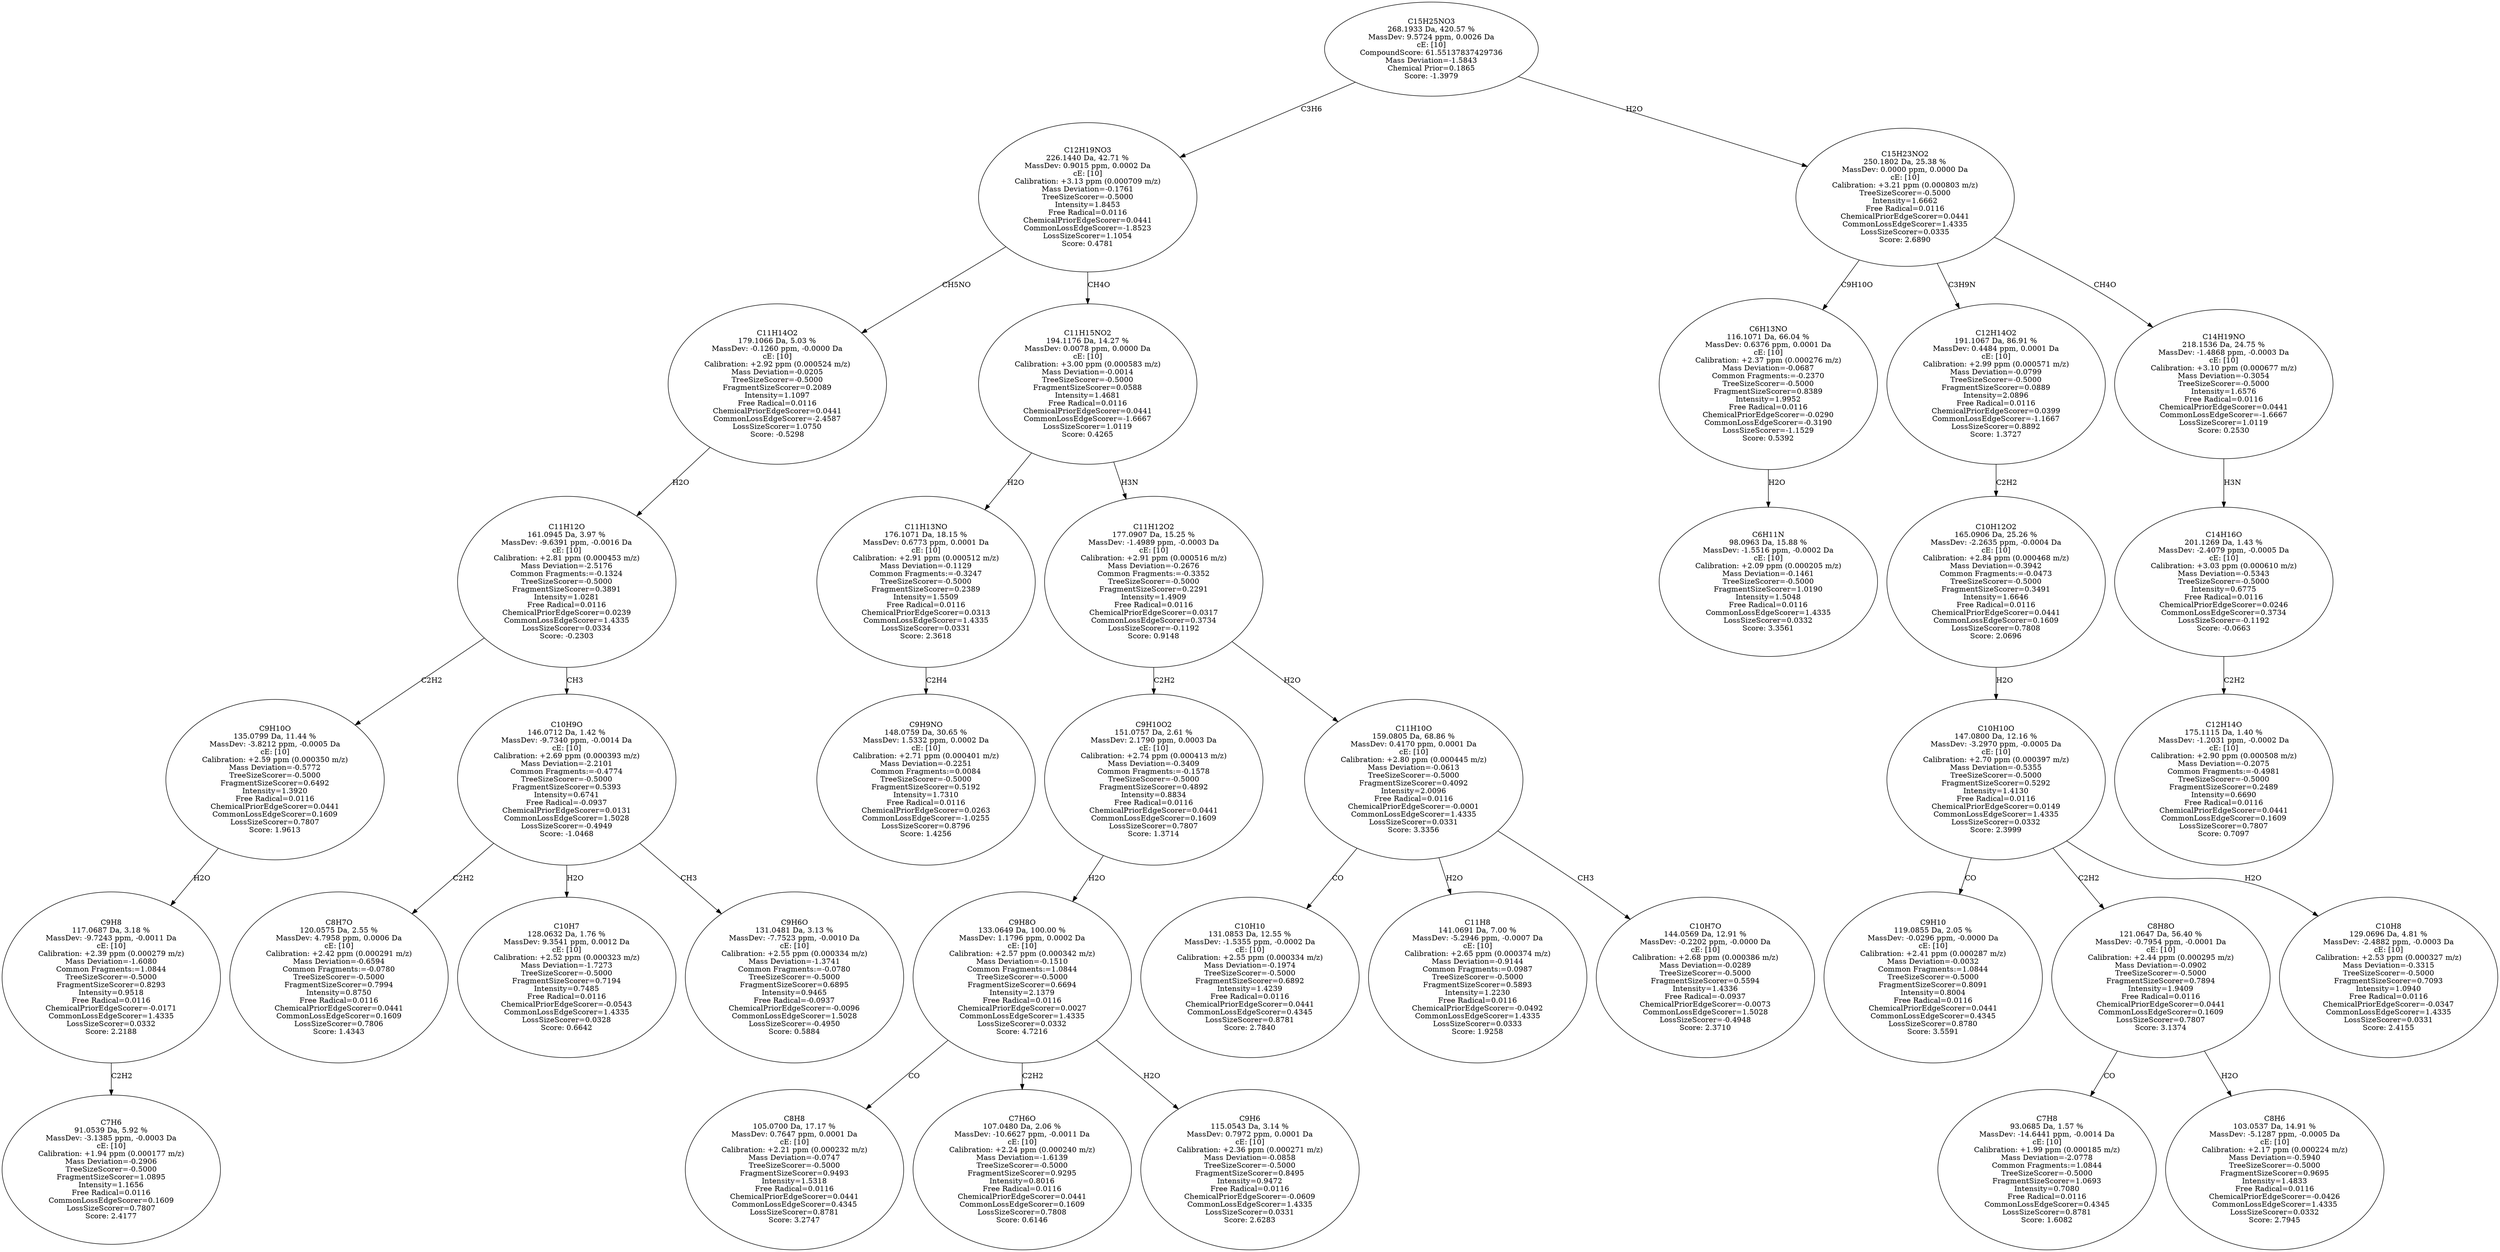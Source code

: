 strict digraph {
v1 [label="C7H6\n91.0539 Da, 5.92 %\nMassDev: -3.1385 ppm, -0.0003 Da\ncE: [10]\nCalibration: +1.94 ppm (0.000177 m/z)\nMass Deviation=-0.2906\nTreeSizeScorer=-0.5000\nFragmentSizeScorer=1.0895\nIntensity=1.1656\nFree Radical=0.0116\nCommonLossEdgeScorer=0.1609\nLossSizeScorer=0.7807\nScore: 2.4177"];
v2 [label="C9H8\n117.0687 Da, 3.18 %\nMassDev: -9.7243 ppm, -0.0011 Da\ncE: [10]\nCalibration: +2.39 ppm (0.000279 m/z)\nMass Deviation=-1.6080\nCommon Fragments:=1.0844\nTreeSizeScorer=-0.5000\nFragmentSizeScorer=0.8293\nIntensity=0.9518\nFree Radical=0.0116\nChemicalPriorEdgeScorer=-0.0171\nCommonLossEdgeScorer=1.4335\nLossSizeScorer=0.0332\nScore: 2.2188"];
v3 [label="C9H10O\n135.0799 Da, 11.44 %\nMassDev: -3.8212 ppm, -0.0005 Da\ncE: [10]\nCalibration: +2.59 ppm (0.000350 m/z)\nMass Deviation=-0.5772\nTreeSizeScorer=-0.5000\nFragmentSizeScorer=0.6492\nIntensity=1.3920\nFree Radical=0.0116\nChemicalPriorEdgeScorer=0.0441\nCommonLossEdgeScorer=0.1609\nLossSizeScorer=0.7807\nScore: 1.9613"];
v4 [label="C8H7O\n120.0575 Da, 2.55 %\nMassDev: 4.7958 ppm, 0.0006 Da\ncE: [10]\nCalibration: +2.42 ppm (0.000291 m/z)\nMass Deviation=-0.6594\nCommon Fragments:=-0.0780\nTreeSizeScorer=-0.5000\nFragmentSizeScorer=0.7994\nIntensity=0.8750\nFree Radical=0.0116\nChemicalPriorEdgeScorer=0.0441\nCommonLossEdgeScorer=0.1609\nLossSizeScorer=0.7806\nScore: 1.4343"];
v5 [label="C10H7\n128.0632 Da, 1.76 %\nMassDev: 9.3541 ppm, 0.0012 Da\ncE: [10]\nCalibration: +2.52 ppm (0.000323 m/z)\nMass Deviation=-1.7273\nTreeSizeScorer=-0.5000\nFragmentSizeScorer=0.7194\nIntensity=0.7485\nFree Radical=0.0116\nChemicalPriorEdgeScorer=-0.0543\nCommonLossEdgeScorer=1.4335\nLossSizeScorer=0.0328\nScore: 0.6642"];
v6 [label="C9H6O\n131.0481 Da, 3.13 %\nMassDev: -7.7523 ppm, -0.0010 Da\ncE: [10]\nCalibration: +2.55 ppm (0.000334 m/z)\nMass Deviation=-1.3741\nCommon Fragments:=-0.0780\nTreeSizeScorer=-0.5000\nFragmentSizeScorer=0.6895\nIntensity=0.9465\nFree Radical=-0.0937\nChemicalPriorEdgeScorer=-0.0096\nCommonLossEdgeScorer=1.5028\nLossSizeScorer=-0.4950\nScore: 0.5884"];
v7 [label="C10H9O\n146.0712 Da, 1.42 %\nMassDev: -9.7340 ppm, -0.0014 Da\ncE: [10]\nCalibration: +2.69 ppm (0.000393 m/z)\nMass Deviation=-2.2101\nCommon Fragments:=-0.4774\nTreeSizeScorer=-0.5000\nFragmentSizeScorer=0.5393\nIntensity=0.6741\nFree Radical=-0.0937\nChemicalPriorEdgeScorer=0.0131\nCommonLossEdgeScorer=1.5028\nLossSizeScorer=-0.4949\nScore: -1.0468"];
v8 [label="C11H12O\n161.0945 Da, 3.97 %\nMassDev: -9.6391 ppm, -0.0016 Da\ncE: [10]\nCalibration: +2.81 ppm (0.000453 m/z)\nMass Deviation=-2.5176\nCommon Fragments:=-0.1324\nTreeSizeScorer=-0.5000\nFragmentSizeScorer=0.3891\nIntensity=1.0281\nFree Radical=0.0116\nChemicalPriorEdgeScorer=0.0239\nCommonLossEdgeScorer=1.4335\nLossSizeScorer=0.0334\nScore: -0.2303"];
v9 [label="C11H14O2\n179.1066 Da, 5.03 %\nMassDev: -0.1260 ppm, -0.0000 Da\ncE: [10]\nCalibration: +2.92 ppm (0.000524 m/z)\nMass Deviation=-0.0205\nTreeSizeScorer=-0.5000\nFragmentSizeScorer=0.2089\nIntensity=1.1097\nFree Radical=0.0116\nChemicalPriorEdgeScorer=0.0441\nCommonLossEdgeScorer=-2.4587\nLossSizeScorer=1.0750\nScore: -0.5298"];
v10 [label="C9H9NO\n148.0759 Da, 30.65 %\nMassDev: 1.5332 ppm, 0.0002 Da\ncE: [10]\nCalibration: +2.71 ppm (0.000401 m/z)\nMass Deviation=-0.2251\nCommon Fragments:=0.0084\nTreeSizeScorer=-0.5000\nFragmentSizeScorer=0.5192\nIntensity=1.7310\nFree Radical=0.0116\nChemicalPriorEdgeScorer=0.0263\nCommonLossEdgeScorer=-1.0255\nLossSizeScorer=0.8796\nScore: 1.4256"];
v11 [label="C11H13NO\n176.1071 Da, 18.15 %\nMassDev: 0.6773 ppm, 0.0001 Da\ncE: [10]\nCalibration: +2.91 ppm (0.000512 m/z)\nMass Deviation=-0.1129\nCommon Fragments:=-0.3247\nTreeSizeScorer=-0.5000\nFragmentSizeScorer=0.2389\nIntensity=1.5509\nFree Radical=0.0116\nChemicalPriorEdgeScorer=0.0313\nCommonLossEdgeScorer=1.4335\nLossSizeScorer=0.0331\nScore: 2.3618"];
v12 [label="C8H8\n105.0700 Da, 17.17 %\nMassDev: 0.7647 ppm, 0.0001 Da\ncE: [10]\nCalibration: +2.21 ppm (0.000232 m/z)\nMass Deviation=-0.0747\nTreeSizeScorer=-0.5000\nFragmentSizeScorer=0.9493\nIntensity=1.5318\nFree Radical=0.0116\nChemicalPriorEdgeScorer=0.0441\nCommonLossEdgeScorer=0.4345\nLossSizeScorer=0.8781\nScore: 3.2747"];
v13 [label="C7H6O\n107.0480 Da, 2.06 %\nMassDev: -10.6627 ppm, -0.0011 Da\ncE: [10]\nCalibration: +2.24 ppm (0.000240 m/z)\nMass Deviation=-1.6139\nTreeSizeScorer=-0.5000\nFragmentSizeScorer=0.9295\nIntensity=0.8016\nFree Radical=0.0116\nChemicalPriorEdgeScorer=0.0441\nCommonLossEdgeScorer=0.1609\nLossSizeScorer=0.7808\nScore: 0.6146"];
v14 [label="C9H6\n115.0543 Da, 3.14 %\nMassDev: 0.7972 ppm, 0.0001 Da\ncE: [10]\nCalibration: +2.36 ppm (0.000271 m/z)\nMass Deviation=-0.0858\nTreeSizeScorer=-0.5000\nFragmentSizeScorer=0.8495\nIntensity=0.9472\nFree Radical=0.0116\nChemicalPriorEdgeScorer=-0.0609\nCommonLossEdgeScorer=1.4335\nLossSizeScorer=0.0331\nScore: 2.6283"];
v15 [label="C9H8O\n133.0649 Da, 100.00 %\nMassDev: 1.1796 ppm, 0.0002 Da\ncE: [10]\nCalibration: +2.57 ppm (0.000342 m/z)\nMass Deviation=-0.1510\nCommon Fragments:=1.0844\nTreeSizeScorer=-0.5000\nFragmentSizeScorer=0.6694\nIntensity=2.1379\nFree Radical=0.0116\nChemicalPriorEdgeScorer=0.0027\nCommonLossEdgeScorer=1.4335\nLossSizeScorer=0.0332\nScore: 4.7216"];
v16 [label="C9H10O2\n151.0757 Da, 2.61 %\nMassDev: 2.1790 ppm, 0.0003 Da\ncE: [10]\nCalibration: +2.74 ppm (0.000413 m/z)\nMass Deviation=-0.3409\nCommon Fragments:=-0.1578\nTreeSizeScorer=-0.5000\nFragmentSizeScorer=0.4892\nIntensity=0.8834\nFree Radical=0.0116\nChemicalPriorEdgeScorer=0.0441\nCommonLossEdgeScorer=0.1609\nLossSizeScorer=0.7807\nScore: 1.3714"];
v17 [label="C10H10\n131.0853 Da, 12.55 %\nMassDev: -1.5355 ppm, -0.0002 Da\ncE: [10]\nCalibration: +2.55 ppm (0.000334 m/z)\nMass Deviation=-0.1974\nTreeSizeScorer=-0.5000\nFragmentSizeScorer=0.6892\nIntensity=1.4239\nFree Radical=0.0116\nChemicalPriorEdgeScorer=0.0441\nCommonLossEdgeScorer=0.4345\nLossSizeScorer=0.8781\nScore: 2.7840"];
v18 [label="C11H8\n141.0691 Da, 7.00 %\nMassDev: -5.2946 ppm, -0.0007 Da\ncE: [10]\nCalibration: +2.65 ppm (0.000374 m/z)\nMass Deviation=-0.9144\nCommon Fragments:=0.0987\nTreeSizeScorer=-0.5000\nFragmentSizeScorer=0.5893\nIntensity=1.2230\nFree Radical=0.0116\nChemicalPriorEdgeScorer=-0.0492\nCommonLossEdgeScorer=1.4335\nLossSizeScorer=0.0333\nScore: 1.9258"];
v19 [label="C10H7O\n144.0569 Da, 12.91 %\nMassDev: -0.2202 ppm, -0.0000 Da\ncE: [10]\nCalibration: +2.68 ppm (0.000386 m/z)\nMass Deviation=-0.0289\nTreeSizeScorer=-0.5000\nFragmentSizeScorer=0.5594\nIntensity=1.4336\nFree Radical=-0.0937\nChemicalPriorEdgeScorer=-0.0073\nCommonLossEdgeScorer=1.5028\nLossSizeScorer=-0.4948\nScore: 2.3710"];
v20 [label="C11H10O\n159.0805 Da, 68.86 %\nMassDev: 0.4170 ppm, 0.0001 Da\ncE: [10]\nCalibration: +2.80 ppm (0.000445 m/z)\nMass Deviation=-0.0613\nTreeSizeScorer=-0.5000\nFragmentSizeScorer=0.4092\nIntensity=2.0096\nFree Radical=0.0116\nChemicalPriorEdgeScorer=-0.0001\nCommonLossEdgeScorer=1.4335\nLossSizeScorer=0.0331\nScore: 3.3356"];
v21 [label="C11H12O2\n177.0907 Da, 15.25 %\nMassDev: -1.4989 ppm, -0.0003 Da\ncE: [10]\nCalibration: +2.91 ppm (0.000516 m/z)\nMass Deviation=-0.2676\nCommon Fragments:=-0.3352\nTreeSizeScorer=-0.5000\nFragmentSizeScorer=0.2291\nIntensity=1.4909\nFree Radical=0.0116\nChemicalPriorEdgeScorer=0.0317\nCommonLossEdgeScorer=0.3734\nLossSizeScorer=-0.1192\nScore: 0.9148"];
v22 [label="C11H15NO2\n194.1176 Da, 14.27 %\nMassDev: 0.0078 ppm, 0.0000 Da\ncE: [10]\nCalibration: +3.00 ppm (0.000583 m/z)\nMass Deviation=-0.0014\nTreeSizeScorer=-0.5000\nFragmentSizeScorer=0.0588\nIntensity=1.4681\nFree Radical=0.0116\nChemicalPriorEdgeScorer=0.0441\nCommonLossEdgeScorer=-1.6667\nLossSizeScorer=1.0119\nScore: 0.4265"];
v23 [label="C12H19NO3\n226.1440 Da, 42.71 %\nMassDev: 0.9015 ppm, 0.0002 Da\ncE: [10]\nCalibration: +3.13 ppm (0.000709 m/z)\nMass Deviation=-0.1761\nTreeSizeScorer=-0.5000\nIntensity=1.8453\nFree Radical=0.0116\nChemicalPriorEdgeScorer=0.0441\nCommonLossEdgeScorer=-1.8523\nLossSizeScorer=1.1054\nScore: 0.4781"];
v24 [label="C6H11N\n98.0963 Da, 15.88 %\nMassDev: -1.5516 ppm, -0.0002 Da\ncE: [10]\nCalibration: +2.09 ppm (0.000205 m/z)\nMass Deviation=-0.1461\nTreeSizeScorer=-0.5000\nFragmentSizeScorer=1.0190\nIntensity=1.5048\nFree Radical=0.0116\nCommonLossEdgeScorer=1.4335\nLossSizeScorer=0.0332\nScore: 3.3561"];
v25 [label="C6H13NO\n116.1071 Da, 66.04 %\nMassDev: 0.6376 ppm, 0.0001 Da\ncE: [10]\nCalibration: +2.37 ppm (0.000276 m/z)\nMass Deviation=-0.0687\nCommon Fragments:=-0.2370\nTreeSizeScorer=-0.5000\nFragmentSizeScorer=0.8389\nIntensity=1.9952\nFree Radical=0.0116\nChemicalPriorEdgeScorer=-0.0290\nCommonLossEdgeScorer=-0.3190\nLossSizeScorer=-1.1529\nScore: 0.5392"];
v26 [label="C9H10\n119.0855 Da, 2.05 %\nMassDev: -0.0296 ppm, -0.0000 Da\ncE: [10]\nCalibration: +2.41 ppm (0.000287 m/z)\nMass Deviation=-0.0032\nCommon Fragments:=1.0844\nTreeSizeScorer=-0.5000\nFragmentSizeScorer=0.8091\nIntensity=0.8004\nFree Radical=0.0116\nChemicalPriorEdgeScorer=0.0441\nCommonLossEdgeScorer=0.4345\nLossSizeScorer=0.8780\nScore: 3.5591"];
v27 [label="C7H8\n93.0685 Da, 1.57 %\nMassDev: -14.6441 ppm, -0.0014 Da\ncE: [10]\nCalibration: +1.99 ppm (0.000185 m/z)\nMass Deviation=-2.0778\nCommon Fragments:=1.0844\nTreeSizeScorer=-0.5000\nFragmentSizeScorer=1.0693\nIntensity=0.7080\nFree Radical=0.0116\nCommonLossEdgeScorer=0.4345\nLossSizeScorer=0.8781\nScore: 1.6082"];
v28 [label="C8H6\n103.0537 Da, 14.91 %\nMassDev: -5.1287 ppm, -0.0005 Da\ncE: [10]\nCalibration: +2.17 ppm (0.000224 m/z)\nMass Deviation=-0.5940\nTreeSizeScorer=-0.5000\nFragmentSizeScorer=0.9695\nIntensity=1.4833\nFree Radical=0.0116\nChemicalPriorEdgeScorer=-0.0426\nCommonLossEdgeScorer=1.4335\nLossSizeScorer=0.0332\nScore: 2.7945"];
v29 [label="C8H8O\n121.0647 Da, 56.40 %\nMassDev: -0.7954 ppm, -0.0001 Da\ncE: [10]\nCalibration: +2.44 ppm (0.000295 m/z)\nMass Deviation=-0.0902\nTreeSizeScorer=-0.5000\nFragmentSizeScorer=0.7894\nIntensity=1.9409\nFree Radical=0.0116\nChemicalPriorEdgeScorer=0.0441\nCommonLossEdgeScorer=0.1609\nLossSizeScorer=0.7807\nScore: 3.1374"];
v30 [label="C10H8\n129.0696 Da, 4.81 %\nMassDev: -2.4882 ppm, -0.0003 Da\ncE: [10]\nCalibration: +2.53 ppm (0.000327 m/z)\nMass Deviation=-0.3315\nTreeSizeScorer=-0.5000\nFragmentSizeScorer=0.7093\nIntensity=1.0940\nFree Radical=0.0116\nChemicalPriorEdgeScorer=-0.0347\nCommonLossEdgeScorer=1.4335\nLossSizeScorer=0.0331\nScore: 2.4155"];
v31 [label="C10H10O\n147.0800 Da, 12.16 %\nMassDev: -3.2970 ppm, -0.0005 Da\ncE: [10]\nCalibration: +2.70 ppm (0.000397 m/z)\nMass Deviation=-0.5355\nTreeSizeScorer=-0.5000\nFragmentSizeScorer=0.5292\nIntensity=1.4130\nFree Radical=0.0116\nChemicalPriorEdgeScorer=0.0149\nCommonLossEdgeScorer=1.4335\nLossSizeScorer=0.0332\nScore: 2.3999"];
v32 [label="C10H12O2\n165.0906 Da, 25.26 %\nMassDev: -2.2635 ppm, -0.0004 Da\ncE: [10]\nCalibration: +2.84 ppm (0.000468 m/z)\nMass Deviation=-0.3942\nCommon Fragments:=-0.0473\nTreeSizeScorer=-0.5000\nFragmentSizeScorer=0.3491\nIntensity=1.6646\nFree Radical=0.0116\nChemicalPriorEdgeScorer=0.0441\nCommonLossEdgeScorer=0.1609\nLossSizeScorer=0.7808\nScore: 2.0696"];
v33 [label="C12H14O2\n191.1067 Da, 86.91 %\nMassDev: 0.4484 ppm, 0.0001 Da\ncE: [10]\nCalibration: +2.99 ppm (0.000571 m/z)\nMass Deviation=-0.0799\nTreeSizeScorer=-0.5000\nFragmentSizeScorer=0.0889\nIntensity=2.0896\nFree Radical=0.0116\nChemicalPriorEdgeScorer=0.0399\nCommonLossEdgeScorer=-1.1667\nLossSizeScorer=0.8892\nScore: 1.3727"];
v34 [label="C12H14O\n175.1115 Da, 1.40 %\nMassDev: -1.2031 ppm, -0.0002 Da\ncE: [10]\nCalibration: +2.90 ppm (0.000508 m/z)\nMass Deviation=-0.2075\nCommon Fragments:=-0.4981\nTreeSizeScorer=-0.5000\nFragmentSizeScorer=0.2489\nIntensity=0.6690\nFree Radical=0.0116\nChemicalPriorEdgeScorer=0.0441\nCommonLossEdgeScorer=0.1609\nLossSizeScorer=0.7807\nScore: 0.7097"];
v35 [label="C14H16O\n201.1269 Da, 1.43 %\nMassDev: -2.4079 ppm, -0.0005 Da\ncE: [10]\nCalibration: +3.03 ppm (0.000610 m/z)\nMass Deviation=-0.5343\nTreeSizeScorer=-0.5000\nIntensity=0.6775\nFree Radical=0.0116\nChemicalPriorEdgeScorer=0.0246\nCommonLossEdgeScorer=0.3734\nLossSizeScorer=-0.1192\nScore: -0.0663"];
v36 [label="C14H19NO\n218.1536 Da, 24.75 %\nMassDev: -1.4868 ppm, -0.0003 Da\ncE: [10]\nCalibration: +3.10 ppm (0.000677 m/z)\nMass Deviation=-0.3054\nTreeSizeScorer=-0.5000\nIntensity=1.6576\nFree Radical=0.0116\nChemicalPriorEdgeScorer=0.0441\nCommonLossEdgeScorer=-1.6667\nLossSizeScorer=1.0119\nScore: 0.2530"];
v37 [label="C15H23NO2\n250.1802 Da, 25.38 %\nMassDev: 0.0000 ppm, 0.0000 Da\ncE: [10]\nCalibration: +3.21 ppm (0.000803 m/z)\nTreeSizeScorer=-0.5000\nIntensity=1.6662\nFree Radical=0.0116\nChemicalPriorEdgeScorer=0.0441\nCommonLossEdgeScorer=1.4335\nLossSizeScorer=0.0335\nScore: 2.6890"];
v38 [label="C15H25NO3\n268.1933 Da, 420.57 %\nMassDev: 9.5724 ppm, 0.0026 Da\ncE: [10]\nCompoundScore: 61.55137837429736\nMass Deviation=-1.5843\nChemical Prior=0.1865\nScore: -1.3979"];
v2 -> v1 [label="C2H2"];
v3 -> v2 [label="H2O"];
v8 -> v3 [label="C2H2"];
v7 -> v4 [label="C2H2"];
v7 -> v5 [label="H2O"];
v7 -> v6 [label="CH3"];
v8 -> v7 [label="CH3"];
v9 -> v8 [label="H2O"];
v23 -> v9 [label="CH5NO"];
v11 -> v10 [label="C2H4"];
v22 -> v11 [label="H2O"];
v15 -> v12 [label="CO"];
v15 -> v13 [label="C2H2"];
v15 -> v14 [label="H2O"];
v16 -> v15 [label="H2O"];
v21 -> v16 [label="C2H2"];
v20 -> v17 [label="CO"];
v20 -> v18 [label="H2O"];
v20 -> v19 [label="CH3"];
v21 -> v20 [label="H2O"];
v22 -> v21 [label="H3N"];
v23 -> v22 [label="CH4O"];
v38 -> v23 [label="C3H6"];
v25 -> v24 [label="H2O"];
v37 -> v25 [label="C9H10O"];
v31 -> v26 [label="CO"];
v29 -> v27 [label="CO"];
v29 -> v28 [label="H2O"];
v31 -> v29 [label="C2H2"];
v31 -> v30 [label="H2O"];
v32 -> v31 [label="H2O"];
v33 -> v32 [label="C2H2"];
v37 -> v33 [label="C3H9N"];
v35 -> v34 [label="C2H2"];
v36 -> v35 [label="H3N"];
v37 -> v36 [label="CH4O"];
v38 -> v37 [label="H2O"];
}